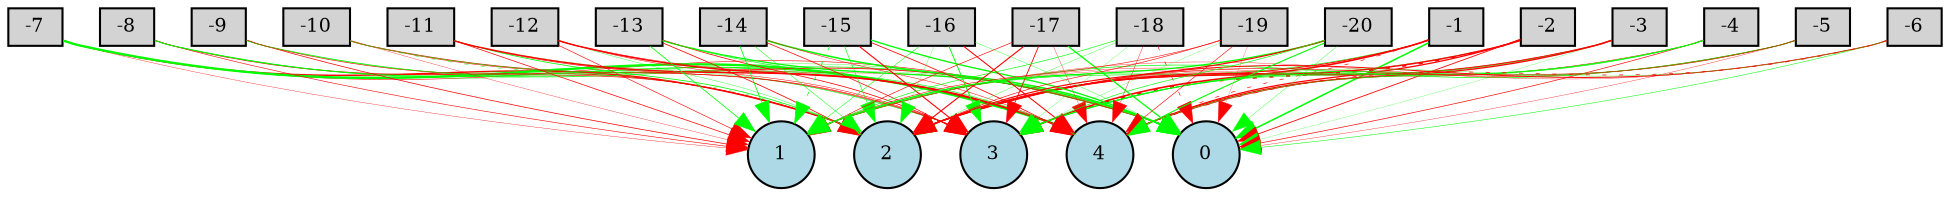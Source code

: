 digraph {
	node [fontsize=9 height=0.2 shape=circle width=0.2]
	-1 [fillcolor=lightgray shape=box style=filled]
	-2 [fillcolor=lightgray shape=box style=filled]
	-3 [fillcolor=lightgray shape=box style=filled]
	-4 [fillcolor=lightgray shape=box style=filled]
	-5 [fillcolor=lightgray shape=box style=filled]
	-6 [fillcolor=lightgray shape=box style=filled]
	-7 [fillcolor=lightgray shape=box style=filled]
	-8 [fillcolor=lightgray shape=box style=filled]
	-9 [fillcolor=lightgray shape=box style=filled]
	-10 [fillcolor=lightgray shape=box style=filled]
	-11 [fillcolor=lightgray shape=box style=filled]
	-12 [fillcolor=lightgray shape=box style=filled]
	-13 [fillcolor=lightgray shape=box style=filled]
	-14 [fillcolor=lightgray shape=box style=filled]
	-15 [fillcolor=lightgray shape=box style=filled]
	-16 [fillcolor=lightgray shape=box style=filled]
	-17 [fillcolor=lightgray shape=box style=filled]
	-18 [fillcolor=lightgray shape=box style=filled]
	-19 [fillcolor=lightgray shape=box style=filled]
	-20 [fillcolor=lightgray shape=box style=filled]
	0 [fillcolor=lightblue style=filled]
	1 [fillcolor=lightblue style=filled]
	2 [fillcolor=lightblue style=filled]
	3 [fillcolor=lightblue style=filled]
	4 [fillcolor=lightblue style=filled]
	-1 -> 0 [color=green penwidth=0.7326390505347183 style=solid]
	-1 -> 1 [color=green penwidth=0.30681271400639576 style=solid]
	-1 -> 2 [color=red penwidth=0.45257091036572905 style=solid]
	-1 -> 3 [color=red penwidth=0.7803379444315378 style=solid]
	-1 -> 4 [color=red penwidth=0.3039651282745508 style=dotted]
	-2 -> 0 [color=red penwidth=0.40569140958122973 style=solid]
	-2 -> 1 [color=green penwidth=0.15897210771955583 style=solid]
	-2 -> 2 [color=red penwidth=0.6989326938015231 style=solid]
	-2 -> 3 [color=red penwidth=0.8478469504903713 style=dotted]
	-2 -> 4 [color=red penwidth=0.6057010061729089 style=solid]
	-3 -> 0 [color=green penwidth=0.11251940899204814 style=solid]
	-3 -> 1 [color=red penwidth=0.14197295638867963 style=solid]
	-3 -> 2 [color=red penwidth=0.6446399494855816 style=solid]
	-3 -> 3 [color=green penwidth=0.2384461030579 style=solid]
	-3 -> 4 [color=red penwidth=0.6347064578242696 style=solid]
	-4 -> 0 [color=red penwidth=0.3194380533750968 style=solid]
	-4 -> 1 [color=red penwidth=0.17049839456800528 style=solid]
	-4 -> 2 [color=red penwidth=0.15286631226877606 style=solid]
	-4 -> 3 [color=green penwidth=0.48199212443595996 style=solid]
	-4 -> 4 [color=green penwidth=0.3277446276707051 style=solid]
	-5 -> 0 [color=red penwidth=0.1647677007945068 style=solid]
	-5 -> 1 [color=green penwidth=0.3289207648087017 style=solid]
	-5 -> 2 [color=red penwidth=0.2899679542214488 style=solid]
	-5 -> 3 [color=green penwidth=0.34401281000805845 style=solid]
	-5 -> 4 [color=red penwidth=0.2607082361076487 style=solid]
	-6 -> 0 [color=green penwidth=0.24865486766068967 style=solid]
	-6 -> 1 [color=red penwidth=0.16708006371969614 style=solid]
	-6 -> 2 [color=red penwidth=0.46869554947736003 style=solid]
	-6 -> 3 [color=green penwidth=0.15338042825376513 style=solid]
	-6 -> 4 [color=red penwidth=0.36152590897651193 style=dotted]
	-7 -> 0 [color=red penwidth=0.2774017519055366 style=solid]
	-7 -> 1 [color=red penwidth=0.1683354923865307 style=solid]
	-7 -> 2 [color=red penwidth=0.6935952671671626 style=solid]
	-7 -> 3 [color=green penwidth=0.1251383345460114 style=solid]
	-7 -> 4 [color=green penwidth=1.1036237327085032 style=solid]
	-8 -> 0 [color=green penwidth=0.16538876054729354 style=solid]
	-8 -> 1 [color=red penwidth=0.2827829503484107 style=solid]
	-8 -> 2 [color=red penwidth=0.4164840698396931 style=solid]
	-8 -> 3 [color=green penwidth=0.14810903448911988 style=solid]
	-8 -> 4 [color=green penwidth=0.4813487648770163 style=solid]
	-9 -> 0 [color=green penwidth=0.3477676773620353 style=solid]
	-9 -> 1 [color=red penwidth=0.3505083228875193 style=solid]
	-9 -> 2 [color=red penwidth=0.31981923031049797 style=solid]
	-9 -> 3 [color=green penwidth=0.1152758556836426 style=solid]
	-9 -> 4 [color=green penwidth=0.11769186762952986 style=solid]
	-10 -> 0 [color=red penwidth=0.4054238700827284 style=solid]
	-10 -> 1 [color=red penwidth=0.15394511449417195 style=solid]
	-10 -> 2 [color=green penwidth=0.22041024468519582 style=dotted]
	-10 -> 3 [color=red penwidth=0.2654887066295497 style=solid]
	-10 -> 4 [color=green penwidth=0.23872095099647214 style=solid]
	-11 -> 0 [color=green penwidth=0.14079328207765074 style=solid]
	-11 -> 1 [color=red penwidth=0.3462423797562274 style=solid]
	-11 -> 2 [color=green penwidth=0.38067245835899755 style=solid]
	-11 -> 3 [color=red penwidth=0.2925725469763153 style=solid]
	-11 -> 4 [color=red penwidth=0.6517452467939835 style=solid]
	-12 -> 0 [color=red penwidth=0.17529543131209324 style=solid]
	-12 -> 1 [color=red penwidth=0.2949597096431863 style=solid]
	-12 -> 2 [color=green penwidth=0.17336484454859918 style=solid]
	-12 -> 3 [color=red penwidth=0.2355685324171843 style=solid]
	-12 -> 4 [color=red penwidth=0.7127017165821568 style=solid]
	-13 -> 0 [color=green penwidth=0.5979172719486664 style=solid]
	-13 -> 1 [color=green penwidth=0.3728131248947135 style=solid]
	-13 -> 2 [color=red penwidth=0.37587158697418244 style=solid]
	-13 -> 3 [color=red penwidth=0.36815860641975395 style=solid]
	-13 -> 4 [color=green penwidth=0.2909507302691848 style=solid]
	-14 -> 0 [color=green penwidth=0.7395058412439928 style=solid]
	-14 -> 1 [color=green penwidth=0.37023060392363816 style=solid]
	-14 -> 2 [color=green penwidth=0.2320480686079903 style=solid]
	-14 -> 3 [color=red penwidth=0.3437378198884109 style=solid]
	-14 -> 4 [color=red penwidth=0.23208726377973776 style=solid]
	-15 -> 0 [color=green penwidth=0.6293102499659735 style=solid]
	-15 -> 1 [color=green penwidth=0.3507602439744675 style=dotted]
	-15 -> 2 [color=green penwidth=0.2773309094663414 style=solid]
	-15 -> 3 [color=red penwidth=0.5219454848289902 style=solid]
	-15 -> 4 [color=red penwidth=0.3831298530320968 style=solid]
	-16 -> 0 [color=green penwidth=0.17244811055028192 style=solid]
	-16 -> 1 [color=green penwidth=0.24263470617146277 style=solid]
	-16 -> 2 [color=green penwidth=0.1309862313236615 style=solid]
	-16 -> 3 [color=green penwidth=0.4416444146215579 style=solid]
	-16 -> 4 [color=red penwidth=0.49410390587721387 style=solid]
	-17 -> 0 [color=green penwidth=0.5891803011592911 style=solid]
	-17 -> 1 [color=red penwidth=0.29802853546946784 style=solid]
	-17 -> 2 [color=red penwidth=0.5284220960842199 style=solid]
	-17 -> 3 [color=red penwidth=0.40666340410378754 style=solid]
	-17 -> 4 [color=red penwidth=0.15983826649405353 style=solid]
	-18 -> 0 [color=red penwidth=0.3023182437535843 style=dotted]
	-18 -> 1 [color=green penwidth=0.3036221696811008 style=solid]
	-18 -> 2 [color=green penwidth=0.1587494266151136 style=solid]
	-18 -> 3 [color=green penwidth=0.12202082741738696 style=solid]
	-18 -> 4 [color=red penwidth=0.19070124219555196 style=solid]
	-19 -> 0 [color=red penwidth=0.10745346765023622 style=solid]
	-19 -> 1 [color=red penwidth=0.2643946450876117 style=solid]
	-19 -> 2 [color=red penwidth=0.28632929371310173 style=solid]
	-19 -> 3 [color=green penwidth=0.11138360421205447 style=solid]
	-19 -> 4 [color=red penwidth=0.29038942508021526 style=solid]
	-20 -> 0 [color=green penwidth=0.16178367527347015 style=solid]
	-20 -> 1 [color=green penwidth=0.6147677008320583 style=solid]
	-20 -> 2 [color=red penwidth=0.5650222762278193 style=solid]
	-20 -> 3 [color=green penwidth=0.3112180804645701 style=solid]
	-20 -> 4 [color=green penwidth=0.514290973639406 style=solid]
}
